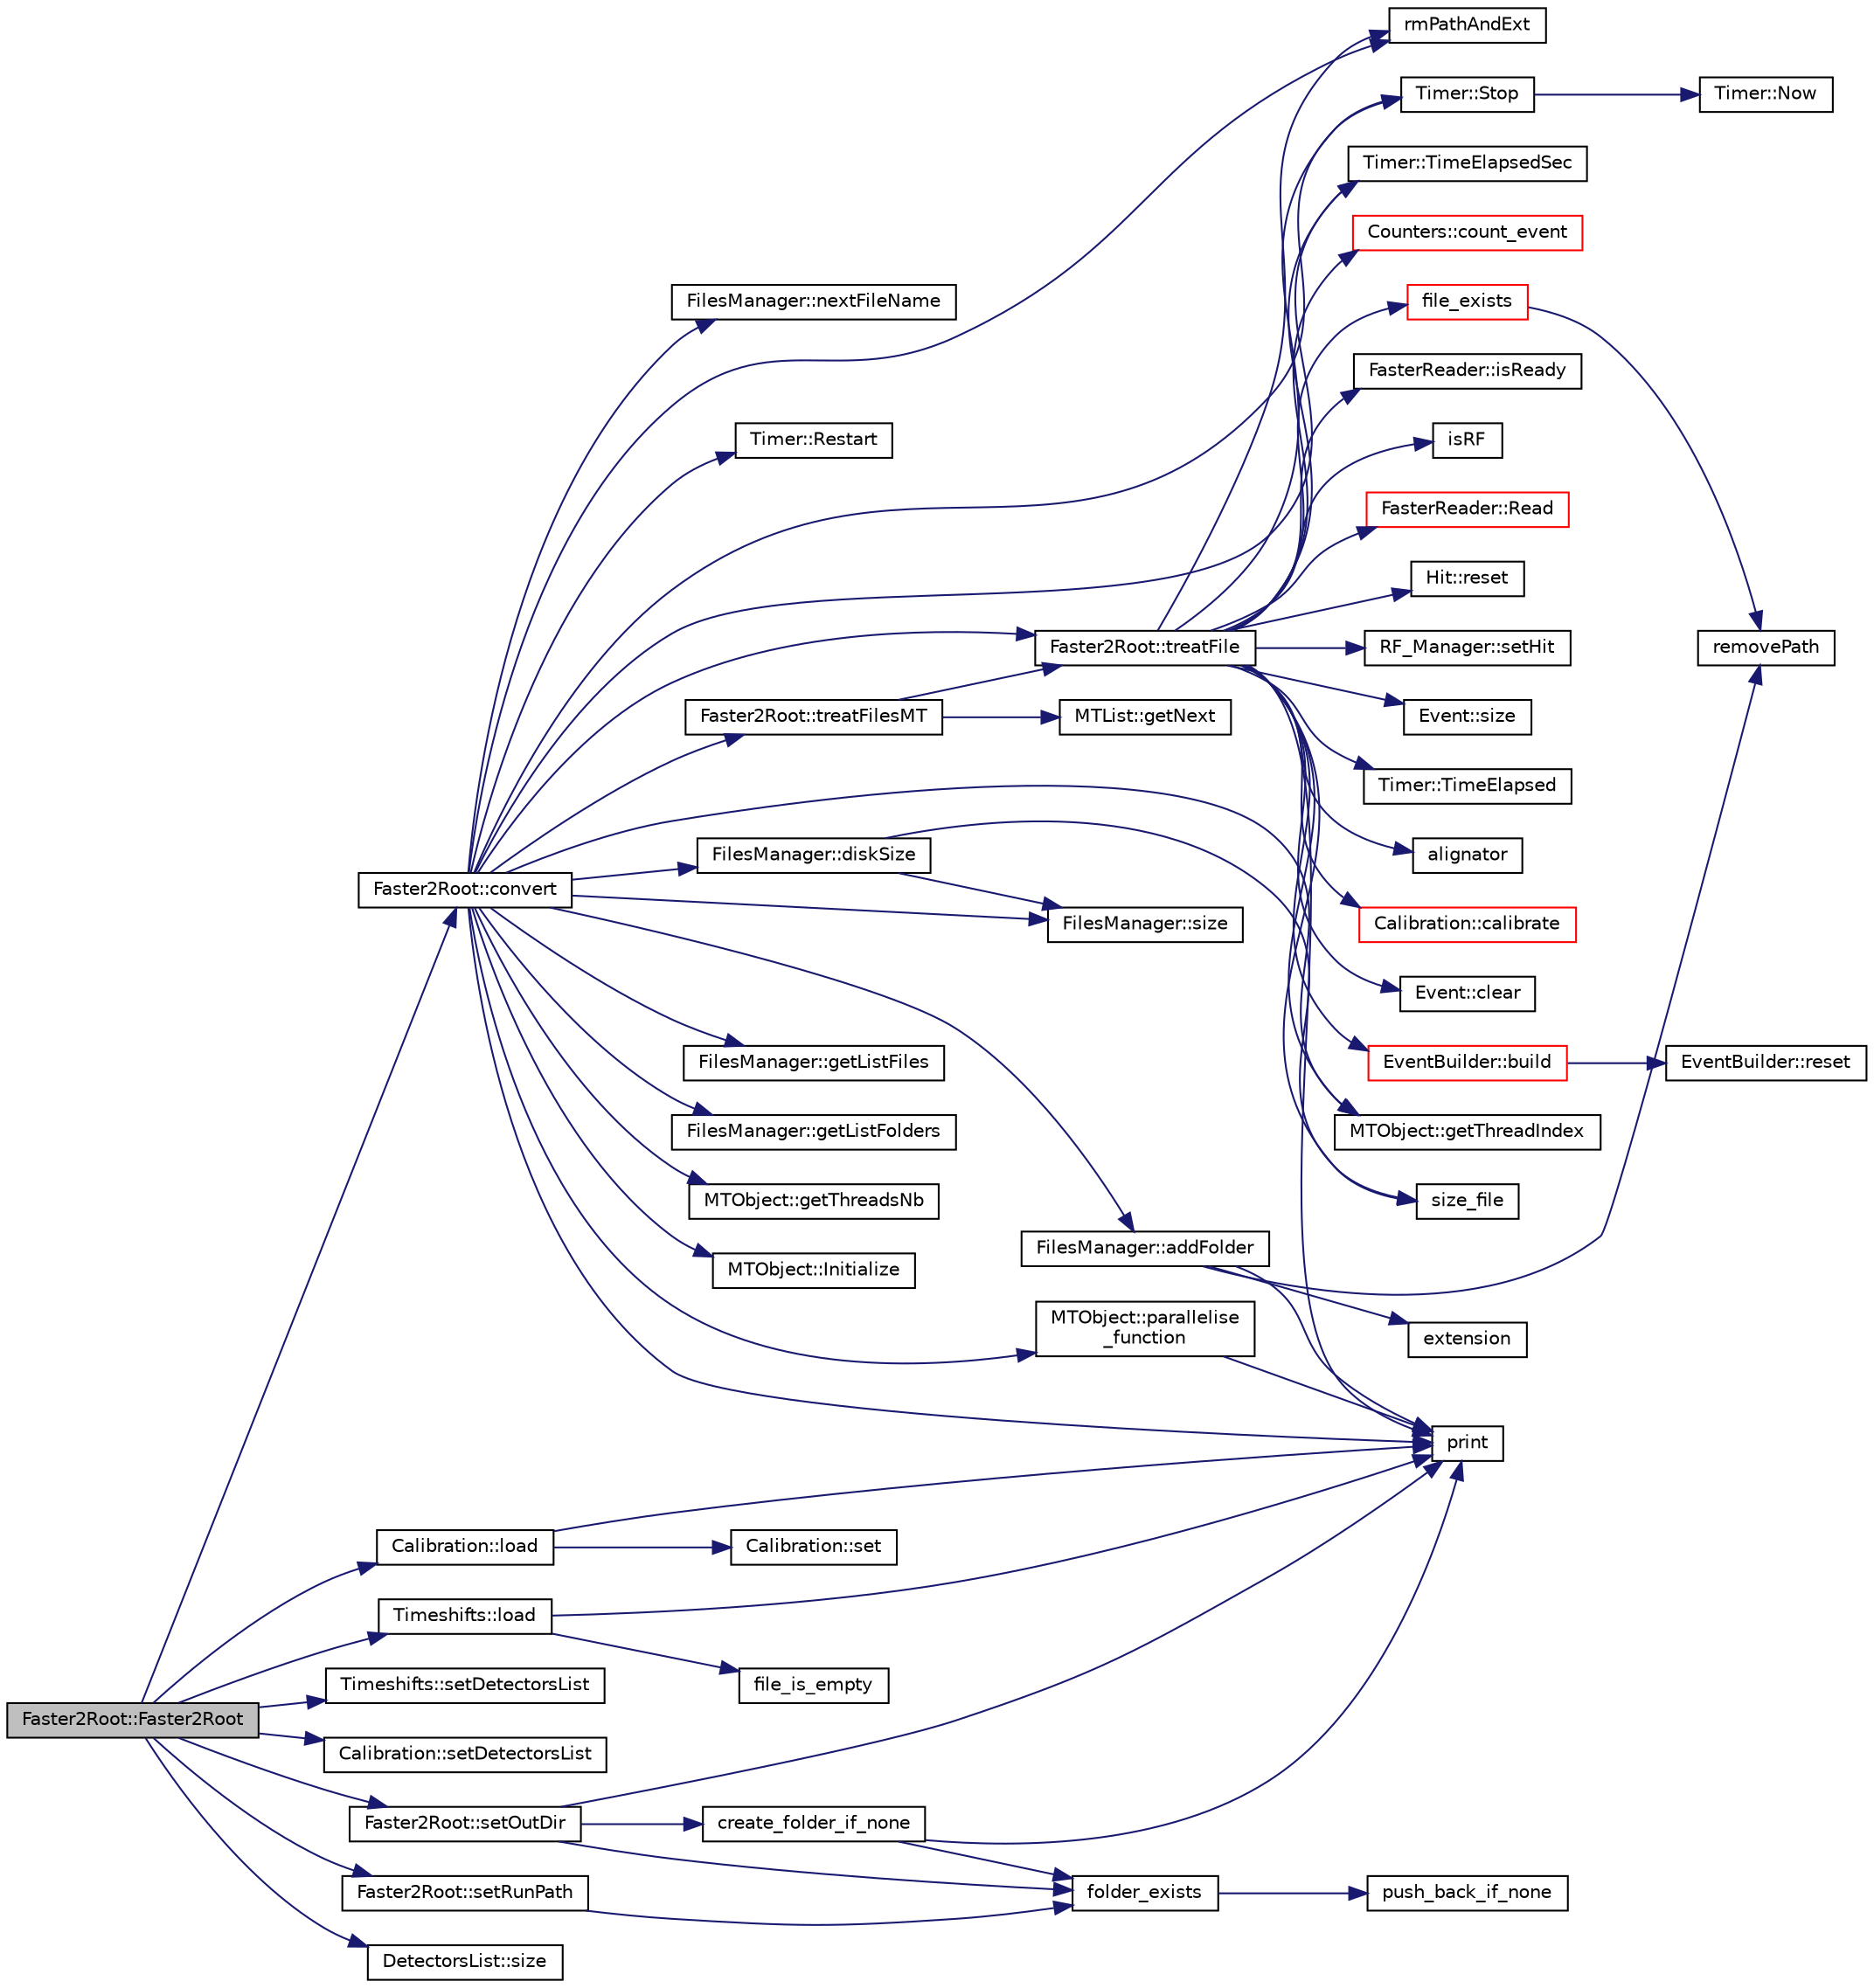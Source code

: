 digraph "Faster2Root::Faster2Root"
{
 // LATEX_PDF_SIZE
  edge [fontname="Helvetica",fontsize="10",labelfontname="Helvetica",labelfontsize="10"];
  node [fontname="Helvetica",fontsize="10",shape=record];
  rankdir="LR";
  Node1 [label="Faster2Root::Faster2Root",height=0.2,width=0.4,color="black", fillcolor="grey75", style="filled", fontcolor="black",tooltip=" "];
  Node1 -> Node2 [color="midnightblue",fontsize="10",style="solid",fontname="Helvetica"];
  Node2 [label="Faster2Root::convert",height=0.2,width=0.4,color="black", fillcolor="white", style="filled",URL="$class_faster2_root.html#a0a1797460cf62fe88d87327602b91eda",tooltip=" "];
  Node2 -> Node3 [color="midnightblue",fontsize="10",style="solid",fontname="Helvetica"];
  Node3 [label="FilesManager::addFolder",height=0.2,width=0.4,color="black", fillcolor="white", style="filled",URL="$class_files_manager.html#a1e3f340bc355752f172b1fd3d6de9171",tooltip=" "];
  Node3 -> Node4 [color="midnightblue",fontsize="10",style="solid",fontname="Helvetica"];
  Node4 [label="extension",height=0.2,width=0.4,color="black", fillcolor="white", style="filled",URL="$files__functions_8hpp.html#a321abbd0681c4da012deaf49122389c5",tooltip=" "];
  Node3 -> Node5 [color="midnightblue",fontsize="10",style="solid",fontname="Helvetica"];
  Node5 [label="print",height=0.2,width=0.4,color="black", fillcolor="white", style="filled",URL="$utils_8hpp.html#a66ca7a7876bba06ed99b2fa6945cd2b0",tooltip=" "];
  Node3 -> Node6 [color="midnightblue",fontsize="10",style="solid",fontname="Helvetica"];
  Node6 [label="removePath",height=0.2,width=0.4,color="black", fillcolor="white", style="filled",URL="$files__functions_8hpp.html#ad3a78346393c83676348f6bad34b8ce2",tooltip=" "];
  Node2 -> Node7 [color="midnightblue",fontsize="10",style="solid",fontname="Helvetica"];
  Node7 [label="FilesManager::diskSize",height=0.2,width=0.4,color="black", fillcolor="white", style="filled",URL="$class_files_manager.html#a519d928170afd78b97573900450e8e3e",tooltip=" "];
  Node7 -> Node8 [color="midnightblue",fontsize="10",style="solid",fontname="Helvetica"];
  Node8 [label="FilesManager::size",height=0.2,width=0.4,color="black", fillcolor="white", style="filled",URL="$class_files_manager.html#ac64c81b01eeebd3ea9cde0f7f6da995e",tooltip=" "];
  Node7 -> Node9 [color="midnightblue",fontsize="10",style="solid",fontname="Helvetica"];
  Node9 [label="size_file",height=0.2,width=0.4,color="black", fillcolor="white", style="filled",URL="$files__functions_8hpp.html#a3a01792a9cfbdd1f2b358d878559a917",tooltip=" "];
  Node2 -> Node10 [color="midnightblue",fontsize="10",style="solid",fontname="Helvetica"];
  Node10 [label="FilesManager::getListFiles",height=0.2,width=0.4,color="black", fillcolor="white", style="filled",URL="$class_files_manager.html#a2b619786ba65a7ac1e701fc61e2409ae",tooltip=" "];
  Node2 -> Node11 [color="midnightblue",fontsize="10",style="solid",fontname="Helvetica"];
  Node11 [label="FilesManager::getListFolders",height=0.2,width=0.4,color="black", fillcolor="white", style="filled",URL="$class_files_manager.html#a608cb616f47ffaec54d0a2c033c82ab7",tooltip=" "];
  Node2 -> Node12 [color="midnightblue",fontsize="10",style="solid",fontname="Helvetica"];
  Node12 [label="MTObject::getThreadIndex",height=0.2,width=0.4,color="black", fillcolor="white", style="filled",URL="$class_m_t_object.html#ac58d31e459097547352bf2785dc8f40a",tooltip=" "];
  Node2 -> Node13 [color="midnightblue",fontsize="10",style="solid",fontname="Helvetica"];
  Node13 [label="MTObject::getThreadsNb",height=0.2,width=0.4,color="black", fillcolor="white", style="filled",URL="$class_m_t_object.html#ac97399bb34f766e41e7f9a1cd1b7eb7a",tooltip=" "];
  Node2 -> Node14 [color="midnightblue",fontsize="10",style="solid",fontname="Helvetica"];
  Node14 [label="MTObject::Initialize",height=0.2,width=0.4,color="black", fillcolor="white", style="filled",URL="$class_m_t_object.html#a0230b58b8d09067fec22fbe8a5f3db89",tooltip=" "];
  Node2 -> Node15 [color="midnightblue",fontsize="10",style="solid",fontname="Helvetica"];
  Node15 [label="FilesManager::nextFileName",height=0.2,width=0.4,color="black", fillcolor="white", style="filled",URL="$class_files_manager.html#ac4d90f9590ed90fcbbe23557ae88c892",tooltip=" "];
  Node2 -> Node16 [color="midnightblue",fontsize="10",style="solid",fontname="Helvetica"];
  Node16 [label="MTObject::parallelise\l_function",height=0.2,width=0.4,color="black", fillcolor="white", style="filled",URL="$class_m_t_object.html#a2ab537a6eb39f3bbc70535c053333fcc",tooltip=" "];
  Node16 -> Node5 [color="midnightblue",fontsize="10",style="solid",fontname="Helvetica"];
  Node2 -> Node5 [color="midnightblue",fontsize="10",style="solid",fontname="Helvetica"];
  Node2 -> Node17 [color="midnightblue",fontsize="10",style="solid",fontname="Helvetica"];
  Node17 [label="Timer::Restart",height=0.2,width=0.4,color="black", fillcolor="white", style="filled",URL="$class_timer.html#aa7e5e4473d85750e16f61ce7adc42b91",tooltip=" "];
  Node2 -> Node18 [color="midnightblue",fontsize="10",style="solid",fontname="Helvetica"];
  Node18 [label="rmPathAndExt",height=0.2,width=0.4,color="black", fillcolor="white", style="filled",URL="$files__functions_8hpp.html#a58f50a6390692cff52eef37fdaa94e56",tooltip=" "];
  Node2 -> Node8 [color="midnightblue",fontsize="10",style="solid",fontname="Helvetica"];
  Node2 -> Node19 [color="midnightblue",fontsize="10",style="solid",fontname="Helvetica"];
  Node19 [label="Timer::Stop",height=0.2,width=0.4,color="black", fillcolor="white", style="filled",URL="$class_timer.html#a1f617c2e337f8a07fbee1b1fb9148b81",tooltip=" "];
  Node19 -> Node20 [color="midnightblue",fontsize="10",style="solid",fontname="Helvetica"];
  Node20 [label="Timer::Now",height=0.2,width=0.4,color="black", fillcolor="white", style="filled",URL="$class_timer.html#a7b0362b0627780584a43f8168be1a904",tooltip=" "];
  Node2 -> Node21 [color="midnightblue",fontsize="10",style="solid",fontname="Helvetica"];
  Node21 [label="Timer::TimeElapsedSec",height=0.2,width=0.4,color="black", fillcolor="white", style="filled",URL="$class_timer.html#a83883502ae50e45c21c33336450c9488",tooltip=" "];
  Node2 -> Node22 [color="midnightblue",fontsize="10",style="solid",fontname="Helvetica"];
  Node22 [label="Faster2Root::treatFile",height=0.2,width=0.4,color="black", fillcolor="white", style="filled",URL="$class_faster2_root.html#a2409f727d81b148d694f2da17a1989f4",tooltip=" "];
  Node22 -> Node23 [color="midnightblue",fontsize="10",style="solid",fontname="Helvetica"];
  Node23 [label="alignator",height=0.2,width=0.4,color="black", fillcolor="white", style="filled",URL="$utils_8hpp.html#aa312d5c8195d77850f9bf0739e3dfec0",tooltip=" "];
  Node22 -> Node24 [color="midnightblue",fontsize="10",style="solid",fontname="Helvetica"];
  Node24 [label="EventBuilder::build",height=0.2,width=0.4,color="red", fillcolor="white", style="filled",URL="$class_event_builder.html#a721b4b60a459c5a5c00ed3e1b513d636",tooltip=" "];
  Node24 -> Node25 [color="midnightblue",fontsize="10",style="solid",fontname="Helvetica"];
  Node25 [label="EventBuilder::reset",height=0.2,width=0.4,color="black", fillcolor="white", style="filled",URL="$class_event_builder.html#a96d24bbdba6a9cc0770bc1ec81c7c9e0",tooltip=" "];
  Node22 -> Node27 [color="midnightblue",fontsize="10",style="solid",fontname="Helvetica"];
  Node27 [label="Calibration::calibrate",height=0.2,width=0.4,color="red", fillcolor="white", style="filled",URL="$class_calibration.html#a1732880c01e21df259b4ff45dba24c59",tooltip=" "];
  Node22 -> Node29 [color="midnightblue",fontsize="10",style="solid",fontname="Helvetica"];
  Node29 [label="Event::clear",height=0.2,width=0.4,color="black", fillcolor="white", style="filled",URL="$class_event.html#a0862af1471604bf30a4f50a5e028637a",tooltip=" "];
  Node22 -> Node30 [color="midnightblue",fontsize="10",style="solid",fontname="Helvetica"];
  Node30 [label="Counters::count_event",height=0.2,width=0.4,color="red", fillcolor="white", style="filled",URL="$class_counters.html#a438d855f700f802261df045b1f52723e",tooltip=" "];
  Node22 -> Node36 [color="midnightblue",fontsize="10",style="solid",fontname="Helvetica"];
  Node36 [label="file_exists",height=0.2,width=0.4,color="red", fillcolor="white", style="filled",URL="$files__functions_8hpp.html#a6d165da5cc41e5429a9c03c6a6c68d96",tooltip=" "];
  Node36 -> Node6 [color="midnightblue",fontsize="10",style="solid",fontname="Helvetica"];
  Node22 -> Node12 [color="midnightblue",fontsize="10",style="solid",fontname="Helvetica"];
  Node22 -> Node38 [color="midnightblue",fontsize="10",style="solid",fontname="Helvetica"];
  Node38 [label="FasterReader::isReady",height=0.2,width=0.4,color="black", fillcolor="white", style="filled",URL="$class_faster_reader.html#a5aefeb0380dfdd42d1e63b987989a118",tooltip="If the initialization went badly then returns false."];
  Node22 -> Node39 [color="midnightblue",fontsize="10",style="solid",fontname="Helvetica"];
  Node39 [label="isRF",height=0.2,width=0.4,color="black", fillcolor="white", style="filled",URL="$_detectors_8hpp.html#ab6f329e34b2122e3c788584b0907718c",tooltip=" "];
  Node22 -> Node5 [color="midnightblue",fontsize="10",style="solid",fontname="Helvetica"];
  Node22 -> Node40 [color="midnightblue",fontsize="10",style="solid",fontname="Helvetica"];
  Node40 [label="FasterReader::Read",height=0.2,width=0.4,color="red", fillcolor="white", style="filled",URL="$class_faster_reader.html#a2d05907241b80ed637b2ae5a01503756",tooltip="Main method. Extract the next hit from the data file and fills the Hit *m_hit object."];
  Node22 -> Node51 [color="midnightblue",fontsize="10",style="solid",fontname="Helvetica"];
  Node51 [label="Hit::reset",height=0.2,width=0.4,color="black", fillcolor="white", style="filled",URL="$class_hit.html#a11ab514bf16c8173e974b6582ca6d37e",tooltip=" "];
  Node22 -> Node18 [color="midnightblue",fontsize="10",style="solid",fontname="Helvetica"];
  Node22 -> Node52 [color="midnightblue",fontsize="10",style="solid",fontname="Helvetica"];
  Node52 [label="RF_Manager::setHit",height=0.2,width=0.4,color="black", fillcolor="white", style="filled",URL="$class_r_f___manager.html#a0261f2b02176a3e5562603c25f31d9a6",tooltip=" "];
  Node22 -> Node53 [color="midnightblue",fontsize="10",style="solid",fontname="Helvetica"];
  Node53 [label="Event::size",height=0.2,width=0.4,color="black", fillcolor="white", style="filled",URL="$class_event.html#a7fdb521f4dad83371a0144a8250fea59",tooltip=" "];
  Node22 -> Node9 [color="midnightblue",fontsize="10",style="solid",fontname="Helvetica"];
  Node22 -> Node19 [color="midnightblue",fontsize="10",style="solid",fontname="Helvetica"];
  Node22 -> Node54 [color="midnightblue",fontsize="10",style="solid",fontname="Helvetica"];
  Node54 [label="Timer::TimeElapsed",height=0.2,width=0.4,color="black", fillcolor="white", style="filled",URL="$class_timer.html#a7307d5d05bf307cc432f64e1df0dba28",tooltip=" "];
  Node22 -> Node21 [color="midnightblue",fontsize="10",style="solid",fontname="Helvetica"];
  Node2 -> Node55 [color="midnightblue",fontsize="10",style="solid",fontname="Helvetica"];
  Node55 [label="Faster2Root::treatFilesMT",height=0.2,width=0.4,color="black", fillcolor="white", style="filled",URL="$class_faster2_root.html#a17399e2c3d35d2bc98f895548f256826",tooltip=" "];
  Node55 -> Node56 [color="midnightblue",fontsize="10",style="solid",fontname="Helvetica"];
  Node56 [label="MTList::getNext",height=0.2,width=0.4,color="black", fillcolor="white", style="filled",URL="$class_m_t_list.html#a8bd2bf9d5d63193261b6e99702c882b3",tooltip=" "];
  Node55 -> Node22 [color="midnightblue",fontsize="10",style="solid",fontname="Helvetica"];
  Node1 -> Node57 [color="midnightblue",fontsize="10",style="solid",fontname="Helvetica"];
  Node57 [label="Calibration::load",height=0.2,width=0.4,color="black", fillcolor="white", style="filled",URL="$class_calibration.html#a1e2545538309227a0e38716a852b47f3",tooltip=" "];
  Node57 -> Node5 [color="midnightblue",fontsize="10",style="solid",fontname="Helvetica"];
  Node57 -> Node58 [color="midnightblue",fontsize="10",style="solid",fontname="Helvetica"];
  Node58 [label="Calibration::set",height=0.2,width=0.4,color="black", fillcolor="white", style="filled",URL="$class_calibration.html#a420751329717f15287f9c87dcaf8dfe9",tooltip=" "];
  Node1 -> Node59 [color="midnightblue",fontsize="10",style="solid",fontname="Helvetica"];
  Node59 [label="Timeshifts::load",height=0.2,width=0.4,color="black", fillcolor="white", style="filled",URL="$class_timeshifts.html#a28163efe8d487669cf50d5f6e1060d71",tooltip="Use this method to load timeshifts from a .dT file."];
  Node59 -> Node60 [color="midnightblue",fontsize="10",style="solid",fontname="Helvetica"];
  Node60 [label="file_is_empty",height=0.2,width=0.4,color="black", fillcolor="white", style="filled",URL="$files__functions_8hpp.html#afd584978228fac5fae283c12837378dd",tooltip=" "];
  Node59 -> Node5 [color="midnightblue",fontsize="10",style="solid",fontname="Helvetica"];
  Node1 -> Node61 [color="midnightblue",fontsize="10",style="solid",fontname="Helvetica"];
  Node61 [label="Timeshifts::setDetectorsList",height=0.2,width=0.4,color="black", fillcolor="white", style="filled",URL="$class_timeshifts.html#a42dcfbb61c054b40089db1f7995f18d7",tooltip="Set the detector list."];
  Node1 -> Node62 [color="midnightblue",fontsize="10",style="solid",fontname="Helvetica"];
  Node62 [label="Calibration::setDetectorsList",height=0.2,width=0.4,color="black", fillcolor="white", style="filled",URL="$class_calibration.html#ac9ad7f6c957039ae648e8e272d0032d2",tooltip=" "];
  Node1 -> Node63 [color="midnightblue",fontsize="10",style="solid",fontname="Helvetica"];
  Node63 [label="Faster2Root::setOutDir",height=0.2,width=0.4,color="black", fillcolor="white", style="filled",URL="$class_faster2_root.html#a100fbf3a514156f13137582ebe7b63c4",tooltip=" "];
  Node63 -> Node64 [color="midnightblue",fontsize="10",style="solid",fontname="Helvetica"];
  Node64 [label="create_folder_if_none",height=0.2,width=0.4,color="black", fillcolor="white", style="filled",URL="$files__functions_8hpp.html#af52310dd2d55713265daa0e58dd7bf21",tooltip=" "];
  Node64 -> Node65 [color="midnightblue",fontsize="10",style="solid",fontname="Helvetica"];
  Node65 [label="folder_exists",height=0.2,width=0.4,color="black", fillcolor="white", style="filled",URL="$files__functions_8hpp.html#a6d7a6f0ccbecfe41730c211f472cfcb3",tooltip=" "];
  Node65 -> Node66 [color="midnightblue",fontsize="10",style="solid",fontname="Helvetica"];
  Node66 [label="push_back_if_none",height=0.2,width=0.4,color="black", fillcolor="white", style="filled",URL="$files__functions_8hpp.html#a4a072faccd444b8907dffd96e6211461",tooltip=" "];
  Node64 -> Node5 [color="midnightblue",fontsize="10",style="solid",fontname="Helvetica"];
  Node63 -> Node65 [color="midnightblue",fontsize="10",style="solid",fontname="Helvetica"];
  Node63 -> Node5 [color="midnightblue",fontsize="10",style="solid",fontname="Helvetica"];
  Node1 -> Node67 [color="midnightblue",fontsize="10",style="solid",fontname="Helvetica"];
  Node67 [label="Faster2Root::setRunPath",height=0.2,width=0.4,color="black", fillcolor="white", style="filled",URL="$class_faster2_root.html#af2a1897c51aeb3fd269aeebb20aaad6d",tooltip=" "];
  Node67 -> Node65 [color="midnightblue",fontsize="10",style="solid",fontname="Helvetica"];
  Node1 -> Node68 [color="midnightblue",fontsize="10",style="solid",fontname="Helvetica"];
  Node68 [label="DetectorsList::size",height=0.2,width=0.4,color="black", fillcolor="white", style="filled",URL="$class_detectors_list.html#a8e0581c33347b1fb3f1a206729a33a47",tooltip=" "];
}
